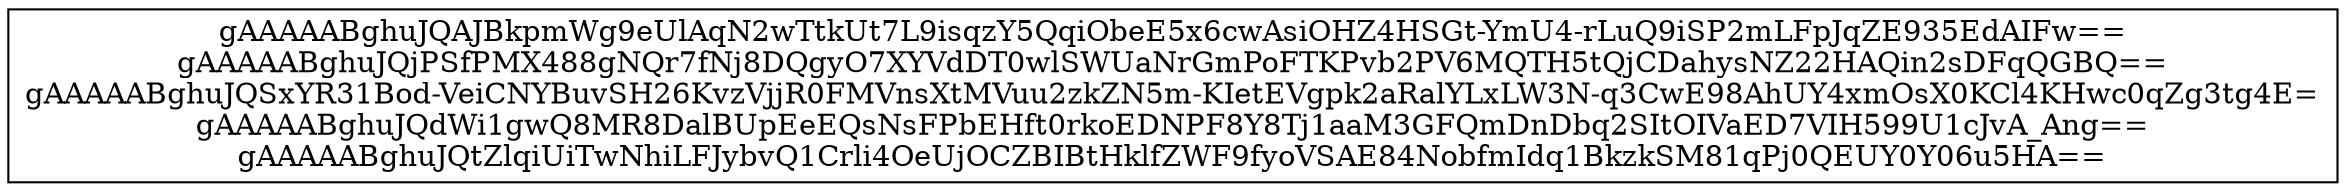 digraph grafo { 
	node[shape="record"]
nodo1234567890101[label = "gAAAAABghuJQAJBkpmWg9eUlAqN2wTtkUt7L9isqzY5QqiObeE5x6cwAsiOHZ4HSGt-YmU4-rLuQ9iSP2mLFpJqZE935EdAIFw==\ngAAAAABghuJQjPSfPMX488gNQr7fNj8DQgyO7XYVdDT0wlSWUaNrGmPoFTKPvb2PV6MQTH5tQjCDahysNZ22HAQin2sDFqQGBQ==\ngAAAAABghuJQSxYR31Bod-VeiCNYBuvSH26KvzVjjR0FMVnsXtMVuu2zkZN5m-KIetEVgpk2aRalYLxLW3N-q3CwE98AhUY4xmOsX0KCl4KHwc0qZg3tg4E=\ngAAAAABghuJQdWi1gwQ8MR8DalBUpEeEQsNsFPbEHft0rkoEDNPF8Y8Tj1aaM3GFQmDnDbq2SItOIVaED7VIH599U1cJvA_Ang==\ngAAAAABghuJQtZlqiUiTwNhiLFJybvQ1Crli4OeUjOCZBIBtHklfZWF9fyoVSAE84NobfmIdq1BkzkSM81qPj0QEUY0Y06u5HA=="];

}